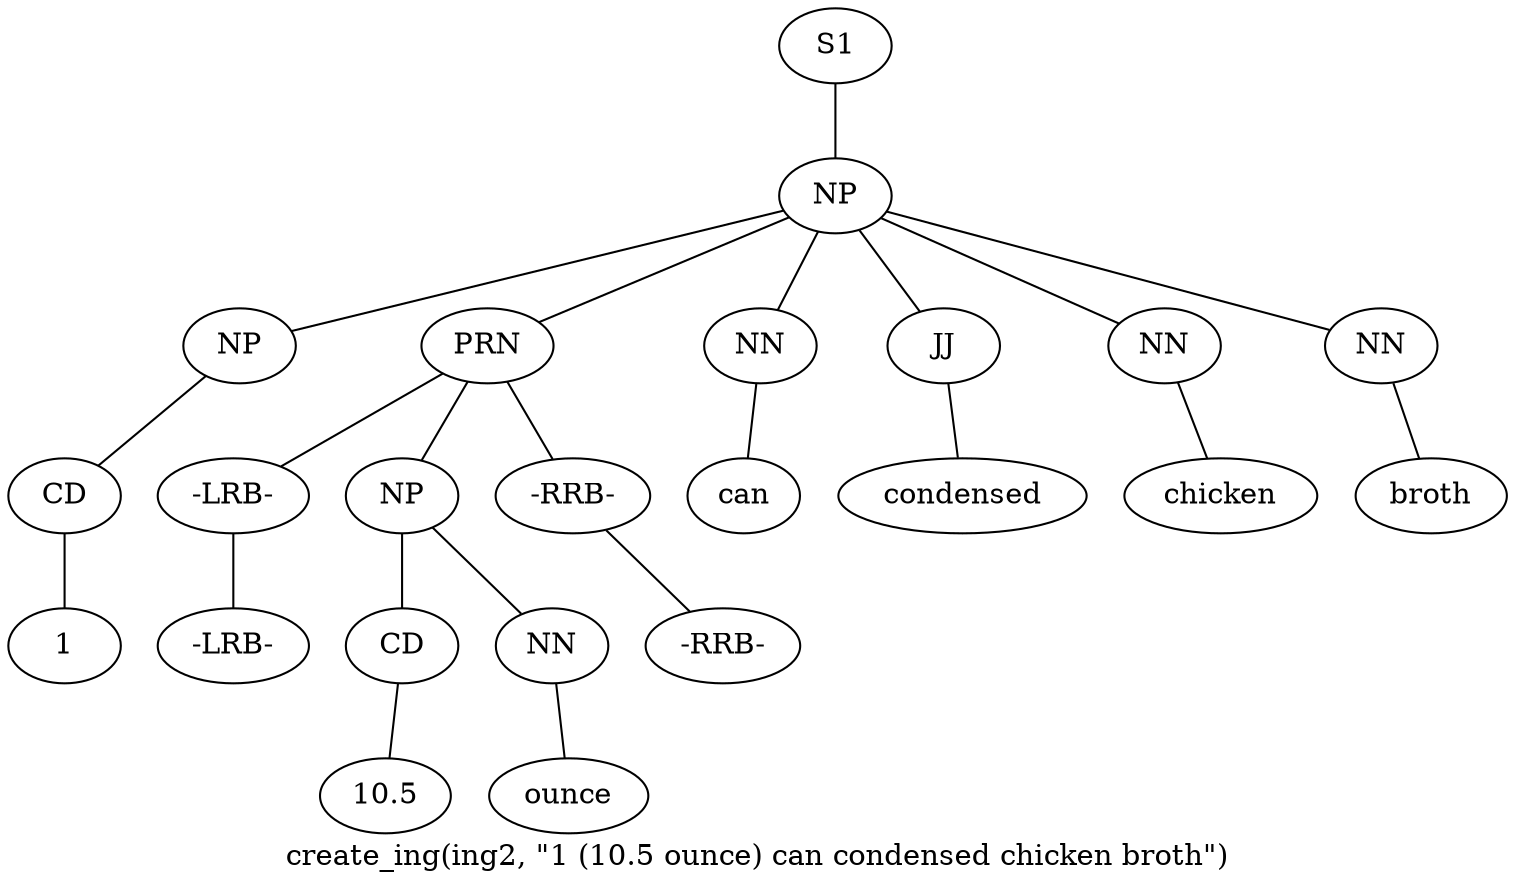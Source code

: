 graph SyntaxGraph {
	label = "create_ing(ing2, \"1 (10.5 ounce) can condensed chicken broth\")";
	Node0 [label="S1"];
	Node1 [label="NP"];
	Node2 [label="NP"];
	Node3 [label="CD"];
	Node4 [label="1"];
	Node5 [label="PRN"];
	Node6 [label="-LRB-"];
	Node7 [label="-LRB-"];
	Node8 [label="NP"];
	Node9 [label="CD"];
	Node10 [label="10.5"];
	Node11 [label="NN"];
	Node12 [label="ounce"];
	Node13 [label="-RRB-"];
	Node14 [label="-RRB-"];
	Node15 [label="NN"];
	Node16 [label="can"];
	Node17 [label="JJ"];
	Node18 [label="condensed"];
	Node19 [label="NN"];
	Node20 [label="chicken"];
	Node21 [label="NN"];
	Node22 [label="broth"];

	Node0 -- Node1;
	Node1 -- Node2;
	Node1 -- Node5;
	Node1 -- Node15;
	Node1 -- Node17;
	Node1 -- Node19;
	Node1 -- Node21;
	Node2 -- Node3;
	Node3 -- Node4;
	Node5 -- Node6;
	Node5 -- Node8;
	Node5 -- Node13;
	Node6 -- Node7;
	Node8 -- Node9;
	Node8 -- Node11;
	Node9 -- Node10;
	Node11 -- Node12;
	Node13 -- Node14;
	Node15 -- Node16;
	Node17 -- Node18;
	Node19 -- Node20;
	Node21 -- Node22;
}